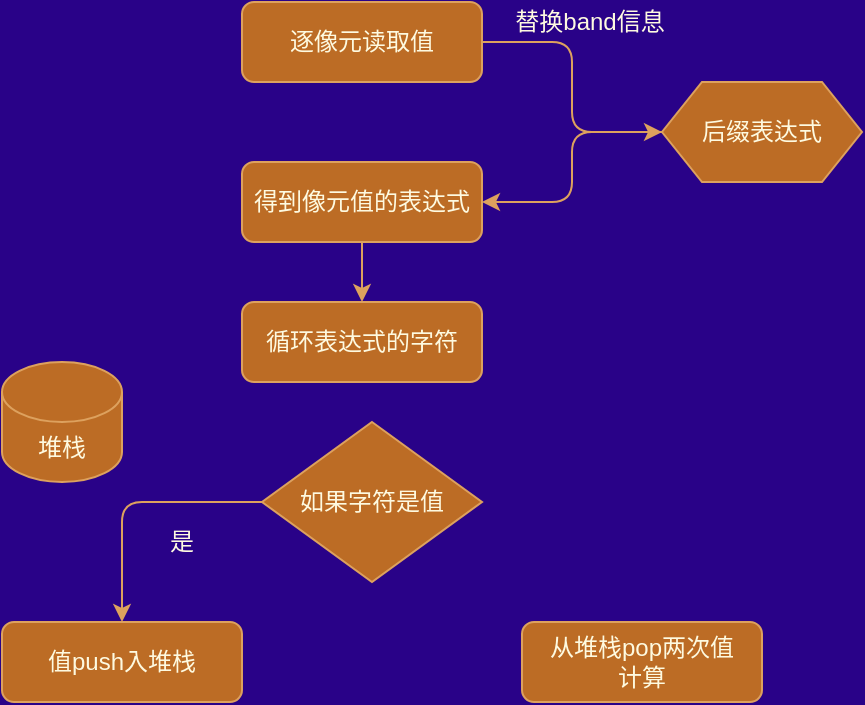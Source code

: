 <mxfile version="13.8.0" type="github">
  <diagram id="daAU5gtqgfODNC0yBeHR" name="Page-1">
    <mxGraphModel dx="946" dy="557" grid="1" gridSize="10" guides="1" tooltips="1" connect="1" arrows="1" fold="1" page="1" pageScale="1" pageWidth="827" pageHeight="1169" background="#290288" math="0" shadow="0">
      <root>
        <mxCell id="0" />
        <mxCell id="1" parent="0" />
        <mxCell id="iCsQUxYpItj9QJm7cWR6-1" value="堆栈" style="shape=cylinder3;whiteSpace=wrap;html=1;boundedLbl=1;backgroundOutline=1;size=15;rounded=0;sketch=0;strokeColor=#DDA15E;fillColor=#BC6C25;fontColor=#FEFAE0;" vertex="1" parent="1">
          <mxGeometry x="160" y="840" width="60" height="60" as="geometry" />
        </mxCell>
        <mxCell id="iCsQUxYpItj9QJm7cWR6-5" style="edgeStyle=orthogonalEdgeStyle;curved=0;rounded=1;sketch=0;orthogonalLoop=1;jettySize=auto;html=1;exitX=1;exitY=0.5;exitDx=0;exitDy=0;entryX=0;entryY=0.5;entryDx=0;entryDy=0;strokeColor=#DDA15E;fillColor=#BC6C25;fontColor=#FEFAE0;" edge="1" parent="1" source="iCsQUxYpItj9QJm7cWR6-2" target="iCsQUxYpItj9QJm7cWR6-3">
          <mxGeometry relative="1" as="geometry" />
        </mxCell>
        <mxCell id="iCsQUxYpItj9QJm7cWR6-2" value="逐像元读取值" style="rounded=1;whiteSpace=wrap;html=1;sketch=0;strokeColor=#DDA15E;fillColor=#BC6C25;fontColor=#FEFAE0;" vertex="1" parent="1">
          <mxGeometry x="280" y="660" width="120" height="40" as="geometry" />
        </mxCell>
        <mxCell id="iCsQUxYpItj9QJm7cWR6-6" style="edgeStyle=orthogonalEdgeStyle;curved=0;rounded=1;sketch=0;orthogonalLoop=1;jettySize=auto;html=1;exitX=0;exitY=0.5;exitDx=0;exitDy=0;entryX=1;entryY=0.5;entryDx=0;entryDy=0;strokeColor=#DDA15E;fillColor=#BC6C25;fontColor=#FEFAE0;" edge="1" parent="1" source="iCsQUxYpItj9QJm7cWR6-3" target="iCsQUxYpItj9QJm7cWR6-4">
          <mxGeometry relative="1" as="geometry" />
        </mxCell>
        <mxCell id="iCsQUxYpItj9QJm7cWR6-3" value="后缀表达式" style="shape=hexagon;perimeter=hexagonPerimeter2;whiteSpace=wrap;html=1;fixedSize=1;rounded=0;sketch=0;strokeColor=#DDA15E;fillColor=#BC6C25;fontColor=#FEFAE0;" vertex="1" parent="1">
          <mxGeometry x="490" y="700" width="100" height="50" as="geometry" />
        </mxCell>
        <mxCell id="iCsQUxYpItj9QJm7cWR6-9" style="edgeStyle=orthogonalEdgeStyle;curved=0;rounded=1;sketch=0;orthogonalLoop=1;jettySize=auto;html=1;exitX=0.5;exitY=1;exitDx=0;exitDy=0;entryX=0.5;entryY=0;entryDx=0;entryDy=0;strokeColor=#DDA15E;fillColor=#BC6C25;fontColor=#FEFAE0;" edge="1" parent="1" source="iCsQUxYpItj9QJm7cWR6-4" target="iCsQUxYpItj9QJm7cWR6-8">
          <mxGeometry relative="1" as="geometry" />
        </mxCell>
        <mxCell id="iCsQUxYpItj9QJm7cWR6-4" value="得到像元值的表达式" style="rounded=1;whiteSpace=wrap;html=1;sketch=0;strokeColor=#DDA15E;fillColor=#BC6C25;fontColor=#FEFAE0;" vertex="1" parent="1">
          <mxGeometry x="280" y="740" width="120" height="40" as="geometry" />
        </mxCell>
        <mxCell id="iCsQUxYpItj9QJm7cWR6-7" value="替换band信息" style="text;html=1;strokeColor=none;fillColor=none;align=center;verticalAlign=middle;whiteSpace=wrap;rounded=0;sketch=0;fontColor=#FEFAE0;" vertex="1" parent="1">
          <mxGeometry x="414" y="660" width="80" height="20" as="geometry" />
        </mxCell>
        <mxCell id="iCsQUxYpItj9QJm7cWR6-8" value="循环表达式的字符" style="rounded=1;whiteSpace=wrap;html=1;sketch=0;strokeColor=#DDA15E;fillColor=#BC6C25;fontColor=#FEFAE0;" vertex="1" parent="1">
          <mxGeometry x="280" y="810" width="120" height="40" as="geometry" />
        </mxCell>
        <mxCell id="iCsQUxYpItj9QJm7cWR6-12" style="edgeStyle=orthogonalEdgeStyle;curved=0;rounded=1;sketch=0;orthogonalLoop=1;jettySize=auto;html=1;exitX=0;exitY=0.5;exitDx=0;exitDy=0;strokeColor=#DDA15E;fillColor=#BC6C25;fontColor=#FEFAE0;" edge="1" parent="1" source="iCsQUxYpItj9QJm7cWR6-10" target="iCsQUxYpItj9QJm7cWR6-11">
          <mxGeometry relative="1" as="geometry" />
        </mxCell>
        <mxCell id="iCsQUxYpItj9QJm7cWR6-10" value="如果字符是值" style="rhombus;whiteSpace=wrap;html=1;rounded=0;sketch=0;strokeColor=#DDA15E;fillColor=#BC6C25;fontColor=#FEFAE0;" vertex="1" parent="1">
          <mxGeometry x="290" y="870" width="110" height="80" as="geometry" />
        </mxCell>
        <mxCell id="iCsQUxYpItj9QJm7cWR6-11" value="值push入堆栈" style="rounded=1;whiteSpace=wrap;html=1;sketch=0;strokeColor=#DDA15E;fillColor=#BC6C25;fontColor=#FEFAE0;" vertex="1" parent="1">
          <mxGeometry x="160" y="970" width="120" height="40" as="geometry" />
        </mxCell>
        <mxCell id="iCsQUxYpItj9QJm7cWR6-14" value="是" style="text;html=1;strokeColor=none;fillColor=none;align=center;verticalAlign=middle;whiteSpace=wrap;rounded=0;sketch=0;fontColor=#FEFAE0;" vertex="1" parent="1">
          <mxGeometry x="230" y="920" width="40" height="20" as="geometry" />
        </mxCell>
        <mxCell id="iCsQUxYpItj9QJm7cWR6-15" value="从堆栈pop两次值&lt;br&gt;计算" style="rounded=1;whiteSpace=wrap;html=1;sketch=0;strokeColor=#DDA15E;fillColor=#BC6C25;fontColor=#FEFAE0;" vertex="1" parent="1">
          <mxGeometry x="420" y="970" width="120" height="40" as="geometry" />
        </mxCell>
      </root>
    </mxGraphModel>
  </diagram>
</mxfile>
